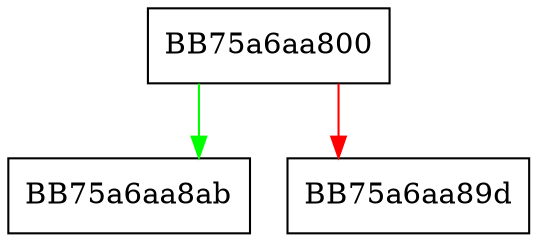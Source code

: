 digraph nUFSP_mof {
  node [shape="box"];
  graph [splines=ortho];
  BB75a6aa800 -> BB75a6aa8ab [color="green"];
  BB75a6aa800 -> BB75a6aa89d [color="red"];
}